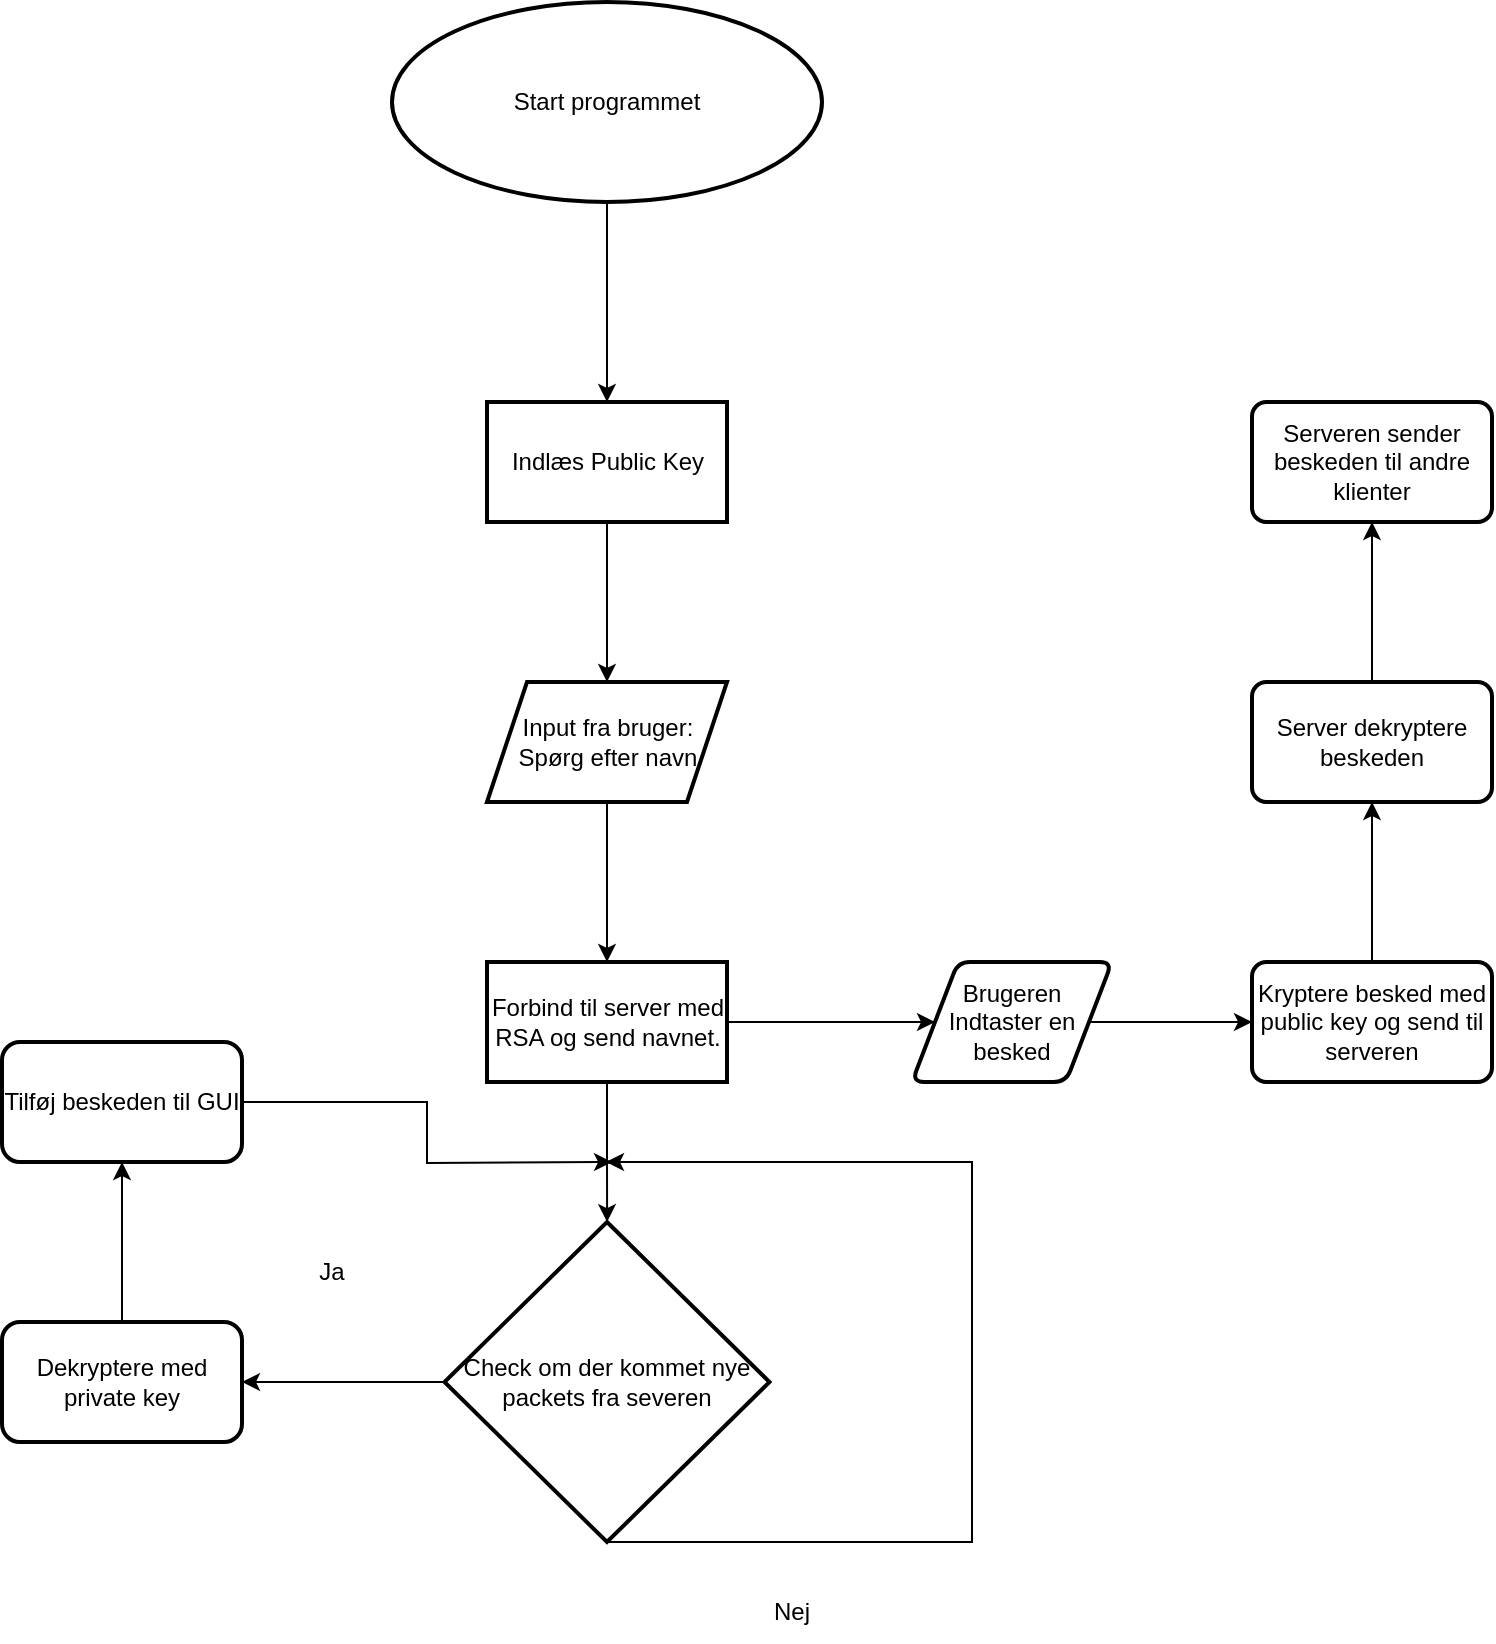 <mxfile version="16.6.4" type="device"><diagram id="ffZKmR4xWSw5Xpi_pI1F" name="Page-1"><mxGraphModel dx="1856" dy="1018" grid="1" gridSize="10" guides="1" tooltips="1" connect="1" arrows="1" fold="1" page="1" pageScale="1" pageWidth="850" pageHeight="1100" math="0" shadow="0"><root><mxCell id="0"/><mxCell id="1" parent="0"/><mxCell id="g1bDiWCK0InT91GfLRJJ-3" value="" style="edgeStyle=orthogonalEdgeStyle;rounded=0;orthogonalLoop=1;jettySize=auto;html=1;" edge="1" parent="1" source="g1bDiWCK0InT91GfLRJJ-1" target="g1bDiWCK0InT91GfLRJJ-2"><mxGeometry relative="1" as="geometry"/></mxCell><mxCell id="g1bDiWCK0InT91GfLRJJ-1" value="Start programmet" style="strokeWidth=2;html=1;shape=mxgraph.flowchart.start_2;whiteSpace=wrap;" vertex="1" parent="1"><mxGeometry x="300" y="50" width="215" height="100" as="geometry"/></mxCell><mxCell id="g1bDiWCK0InT91GfLRJJ-7" value="" style="edgeStyle=orthogonalEdgeStyle;rounded=0;orthogonalLoop=1;jettySize=auto;html=1;" edge="1" parent="1" source="g1bDiWCK0InT91GfLRJJ-2" target="g1bDiWCK0InT91GfLRJJ-6"><mxGeometry relative="1" as="geometry"/></mxCell><mxCell id="g1bDiWCK0InT91GfLRJJ-2" value="Indlæs Public Key" style="whiteSpace=wrap;html=1;strokeWidth=2;" vertex="1" parent="1"><mxGeometry x="347.5" y="250" width="120" height="60" as="geometry"/></mxCell><mxCell id="g1bDiWCK0InT91GfLRJJ-9" value="" style="edgeStyle=orthogonalEdgeStyle;rounded=0;orthogonalLoop=1;jettySize=auto;html=1;" edge="1" parent="1" source="g1bDiWCK0InT91GfLRJJ-6" target="g1bDiWCK0InT91GfLRJJ-8"><mxGeometry relative="1" as="geometry"/></mxCell><mxCell id="g1bDiWCK0InT91GfLRJJ-6" value="Input fra bruger:&lt;br&gt;Spørg efter navn" style="shape=parallelogram;perimeter=parallelogramPerimeter;whiteSpace=wrap;html=1;fixedSize=1;strokeWidth=2;" vertex="1" parent="1"><mxGeometry x="347.5" y="390" width="120" height="60" as="geometry"/></mxCell><mxCell id="g1bDiWCK0InT91GfLRJJ-13" value="" style="edgeStyle=orthogonalEdgeStyle;rounded=0;orthogonalLoop=1;jettySize=auto;html=1;" edge="1" parent="1" source="g1bDiWCK0InT91GfLRJJ-8" target="g1bDiWCK0InT91GfLRJJ-11"><mxGeometry relative="1" as="geometry"/></mxCell><mxCell id="g1bDiWCK0InT91GfLRJJ-21" value="" style="edgeStyle=orthogonalEdgeStyle;rounded=0;orthogonalLoop=1;jettySize=auto;html=1;" edge="1" parent="1" source="g1bDiWCK0InT91GfLRJJ-8" target="g1bDiWCK0InT91GfLRJJ-20"><mxGeometry relative="1" as="geometry"/></mxCell><mxCell id="g1bDiWCK0InT91GfLRJJ-8" value="Forbind til server med RSA og send navnet.&lt;br&gt;" style="whiteSpace=wrap;html=1;strokeWidth=2;" vertex="1" parent="1"><mxGeometry x="347.5" y="530" width="120" height="60" as="geometry"/></mxCell><mxCell id="g1bDiWCK0InT91GfLRJJ-15" value="" style="edgeStyle=orthogonalEdgeStyle;rounded=0;orthogonalLoop=1;jettySize=auto;html=1;" edge="1" parent="1" source="g1bDiWCK0InT91GfLRJJ-11" target="g1bDiWCK0InT91GfLRJJ-14"><mxGeometry relative="1" as="geometry"/></mxCell><mxCell id="g1bDiWCK0InT91GfLRJJ-11" value="Brugeren Indtaster en besked" style="shape=parallelogram;html=1;strokeWidth=2;perimeter=parallelogramPerimeter;whiteSpace=wrap;rounded=1;arcSize=12;size=0.23;" vertex="1" parent="1"><mxGeometry x="560" y="530" width="100" height="60" as="geometry"/></mxCell><mxCell id="g1bDiWCK0InT91GfLRJJ-17" value="" style="edgeStyle=orthogonalEdgeStyle;rounded=0;orthogonalLoop=1;jettySize=auto;html=1;" edge="1" parent="1" source="g1bDiWCK0InT91GfLRJJ-14" target="g1bDiWCK0InT91GfLRJJ-16"><mxGeometry relative="1" as="geometry"/></mxCell><mxCell id="g1bDiWCK0InT91GfLRJJ-14" value="Kryptere besked med public key og send til serveren" style="whiteSpace=wrap;html=1;strokeWidth=2;rounded=1;arcSize=12;" vertex="1" parent="1"><mxGeometry x="730" y="530" width="120" height="60" as="geometry"/></mxCell><mxCell id="g1bDiWCK0InT91GfLRJJ-19" value="" style="edgeStyle=orthogonalEdgeStyle;rounded=0;orthogonalLoop=1;jettySize=auto;html=1;" edge="1" parent="1" source="g1bDiWCK0InT91GfLRJJ-16" target="g1bDiWCK0InT91GfLRJJ-18"><mxGeometry relative="1" as="geometry"/></mxCell><mxCell id="g1bDiWCK0InT91GfLRJJ-16" value="Server dekryptere beskeden" style="whiteSpace=wrap;html=1;strokeWidth=2;rounded=1;arcSize=12;" vertex="1" parent="1"><mxGeometry x="730" y="390" width="120" height="60" as="geometry"/></mxCell><mxCell id="g1bDiWCK0InT91GfLRJJ-18" value="Serveren sender beskeden til andre klienter" style="whiteSpace=wrap;html=1;strokeWidth=2;rounded=1;arcSize=12;" vertex="1" parent="1"><mxGeometry x="730" y="250" width="120" height="60" as="geometry"/></mxCell><mxCell id="g1bDiWCK0InT91GfLRJJ-23" value="" style="edgeStyle=orthogonalEdgeStyle;rounded=0;orthogonalLoop=1;jettySize=auto;html=1;" edge="1" parent="1" source="g1bDiWCK0InT91GfLRJJ-20" target="g1bDiWCK0InT91GfLRJJ-22"><mxGeometry relative="1" as="geometry"/></mxCell><mxCell id="g1bDiWCK0InT91GfLRJJ-20" value="Check om der kommet nye packets fra severen" style="rhombus;whiteSpace=wrap;html=1;strokeWidth=2;" vertex="1" parent="1"><mxGeometry x="326.25" y="660" width="162.5" height="160" as="geometry"/></mxCell><mxCell id="g1bDiWCK0InT91GfLRJJ-28" value="" style="edgeStyle=orthogonalEdgeStyle;rounded=0;orthogonalLoop=1;jettySize=auto;html=1;" edge="1" parent="1" source="g1bDiWCK0InT91GfLRJJ-22" target="g1bDiWCK0InT91GfLRJJ-27"><mxGeometry relative="1" as="geometry"/></mxCell><mxCell id="g1bDiWCK0InT91GfLRJJ-22" value="Dekryptere med private key" style="rounded=1;whiteSpace=wrap;html=1;strokeWidth=2;" vertex="1" parent="1"><mxGeometry x="105" y="710" width="120" height="60" as="geometry"/></mxCell><mxCell id="g1bDiWCK0InT91GfLRJJ-24" value="" style="endArrow=classic;html=1;rounded=0;exitX=0.5;exitY=1;exitDx=0;exitDy=0;" edge="1" parent="1" source="g1bDiWCK0InT91GfLRJJ-20"><mxGeometry width="50" height="50" relative="1" as="geometry"><mxPoint x="260" y="810" as="sourcePoint"/><mxPoint x="407" y="630" as="targetPoint"/><Array as="points"><mxPoint x="590" y="820"/><mxPoint x="590" y="630"/></Array></mxGeometry></mxCell><mxCell id="g1bDiWCK0InT91GfLRJJ-25" value="Nej" style="text;html=1;strokeColor=none;fillColor=none;align=center;verticalAlign=middle;whiteSpace=wrap;rounded=0;" vertex="1" parent="1"><mxGeometry x="470" y="840" width="60" height="30" as="geometry"/></mxCell><mxCell id="g1bDiWCK0InT91GfLRJJ-26" value="Ja" style="text;html=1;strokeColor=none;fillColor=none;align=center;verticalAlign=middle;whiteSpace=wrap;rounded=0;" vertex="1" parent="1"><mxGeometry x="240" y="670" width="60" height="30" as="geometry"/></mxCell><mxCell id="g1bDiWCK0InT91GfLRJJ-30" value="" style="edgeStyle=orthogonalEdgeStyle;rounded=0;orthogonalLoop=1;jettySize=auto;html=1;" edge="1" parent="1" source="g1bDiWCK0InT91GfLRJJ-27"><mxGeometry relative="1" as="geometry"><mxPoint x="410" y="630" as="targetPoint"/></mxGeometry></mxCell><mxCell id="g1bDiWCK0InT91GfLRJJ-27" value="Tilføj beskeden til GUI" style="whiteSpace=wrap;html=1;rounded=1;strokeWidth=2;" vertex="1" parent="1"><mxGeometry x="105" y="570" width="120" height="60" as="geometry"/></mxCell></root></mxGraphModel></diagram></mxfile>
